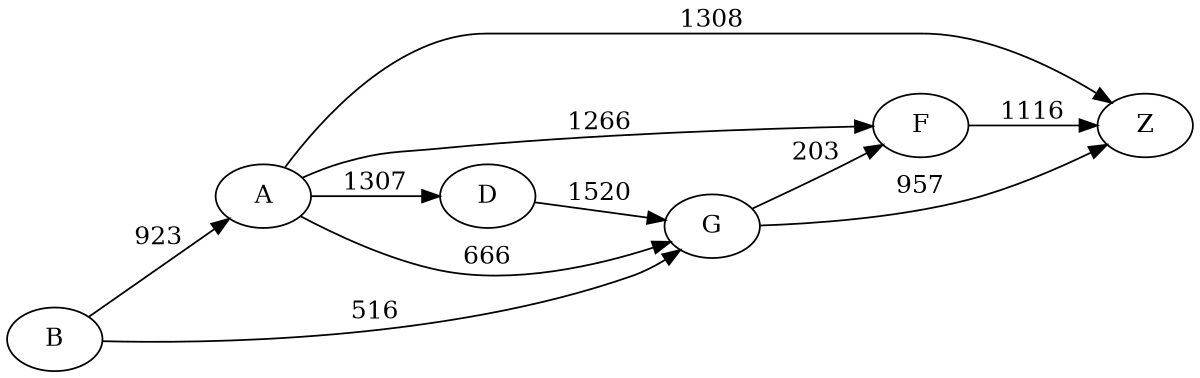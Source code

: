 digraph G {
	rankdir=LR size="8,5"
	B
	A
	B -> A [label=923]
	B
	G
	B -> G [label=516]
	A
	Z
	A -> Z [label=1308]
	A
	G
	A -> G [label=666]
	A
	D
	A -> D [label=1307]
	A
	F
	A -> F [label=1266]
	G
	Z
	G -> Z [label=957]
	G
	F
	G -> F [label=203]
	D
	G
	D -> G [label=1520]
	F
	Z
	F -> Z [label=1116]
}
